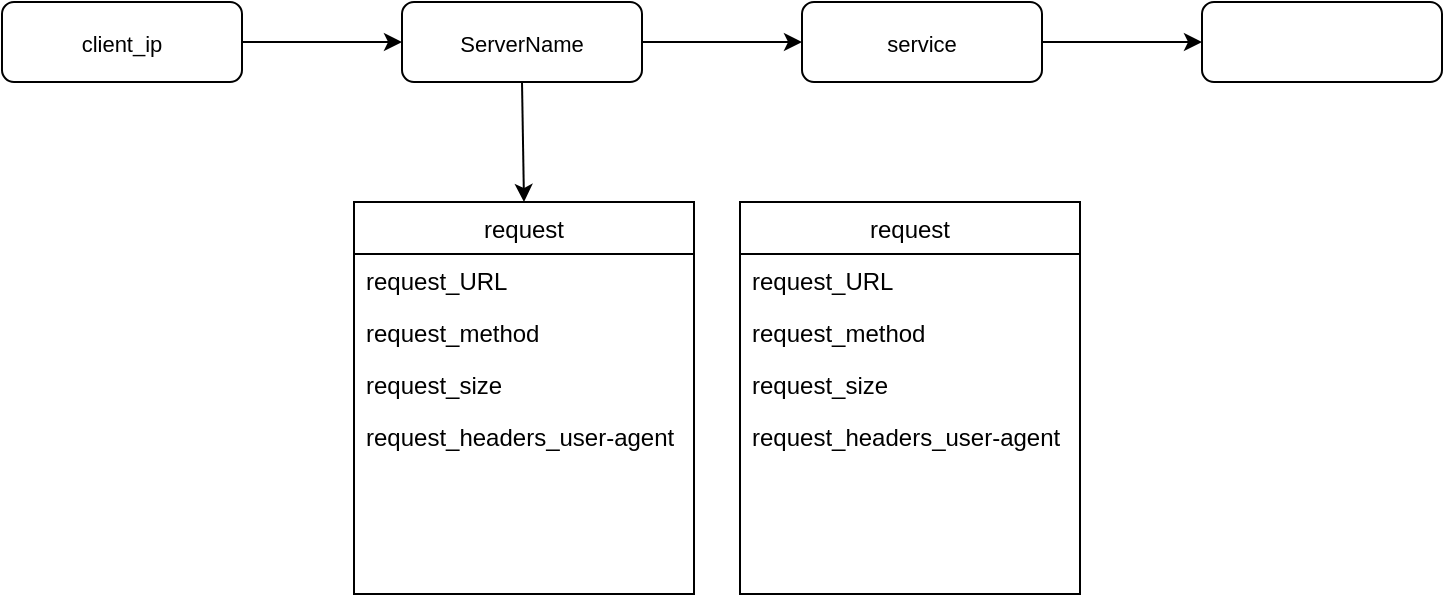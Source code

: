<mxfile version="14.2.6" type="github">
  <diagram id="C5RBs43oDa-KdzZeNtuy" name="Page-1">
    <mxGraphModel dx="1773" dy="511" grid="1" gridSize="10" guides="1" tooltips="1" connect="1" arrows="1" fold="1" page="1" pageScale="1" pageWidth="827" pageHeight="1169" math="0" shadow="0">
      <root>
        <mxCell id="WIyWlLk6GJQsqaUBKTNV-0" />
        <mxCell id="WIyWlLk6GJQsqaUBKTNV-1" parent="WIyWlLk6GJQsqaUBKTNV-0" />
        <mxCell id="ySSIOXjXDZHTsRtR6VPG-1" value="" style="edgeStyle=orthogonalEdgeStyle;rounded=0;orthogonalLoop=1;jettySize=auto;html=1;" edge="1" parent="WIyWlLk6GJQsqaUBKTNV-1" source="WIyWlLk6GJQsqaUBKTNV-3" target="ySSIOXjXDZHTsRtR6VPG-0">
          <mxGeometry relative="1" as="geometry" />
        </mxCell>
        <mxCell id="WIyWlLk6GJQsqaUBKTNV-3" value="&lt;p class=&quot;p1&quot; style=&quot;margin: 0px ; font-stretch: normal ; font-size: 11px ; line-height: normal&quot;&gt;ServerName&lt;/p&gt;" style="rounded=1;whiteSpace=wrap;html=1;fontSize=12;glass=0;strokeWidth=1;shadow=0;" parent="WIyWlLk6GJQsqaUBKTNV-1" vertex="1">
          <mxGeometry x="160" y="80" width="120" height="40" as="geometry" />
        </mxCell>
        <mxCell id="ySSIOXjXDZHTsRtR6VPG-3" value="" style="edgeStyle=orthogonalEdgeStyle;rounded=0;orthogonalLoop=1;jettySize=auto;html=1;" edge="1" parent="WIyWlLk6GJQsqaUBKTNV-1" source="ySSIOXjXDZHTsRtR6VPG-0" target="ySSIOXjXDZHTsRtR6VPG-2">
          <mxGeometry relative="1" as="geometry" />
        </mxCell>
        <mxCell id="ySSIOXjXDZHTsRtR6VPG-0" value="&lt;p class=&quot;p1&quot; style=&quot;margin: 0px ; font-stretch: normal ; font-size: 11px ; line-height: normal&quot;&gt;service&lt;/p&gt;" style="rounded=1;whiteSpace=wrap;html=1;fontSize=12;glass=0;strokeWidth=1;shadow=0;" vertex="1" parent="WIyWlLk6GJQsqaUBKTNV-1">
          <mxGeometry x="360" y="80" width="120" height="40" as="geometry" />
        </mxCell>
        <mxCell id="ySSIOXjXDZHTsRtR6VPG-2" value="&lt;p class=&quot;p1&quot; style=&quot;margin: 0px ; font-stretch: normal ; font-size: 11px ; line-height: normal&quot;&gt;&lt;br&gt;&lt;/p&gt;" style="rounded=1;whiteSpace=wrap;html=1;fontSize=12;glass=0;strokeWidth=1;shadow=0;" vertex="1" parent="WIyWlLk6GJQsqaUBKTNV-1">
          <mxGeometry x="560" y="80" width="120" height="40" as="geometry" />
        </mxCell>
        <mxCell id="ySSIOXjXDZHTsRtR6VPG-6" value="" style="edgeStyle=orthogonalEdgeStyle;rounded=0;orthogonalLoop=1;jettySize=auto;html=1;" edge="1" parent="WIyWlLk6GJQsqaUBKTNV-1" source="ySSIOXjXDZHTsRtR6VPG-4" target="WIyWlLk6GJQsqaUBKTNV-3">
          <mxGeometry relative="1" as="geometry" />
        </mxCell>
        <mxCell id="ySSIOXjXDZHTsRtR6VPG-4" value="&lt;p class=&quot;p1&quot; style=&quot;margin: 0px ; font-stretch: normal ; font-size: 11px ; line-height: normal&quot;&gt;client_ip&lt;/p&gt;" style="rounded=1;whiteSpace=wrap;html=1;fontSize=12;glass=0;strokeWidth=1;shadow=0;" vertex="1" parent="WIyWlLk6GJQsqaUBKTNV-1">
          <mxGeometry x="-40" y="80" width="120" height="40" as="geometry" />
        </mxCell>
        <mxCell id="ySSIOXjXDZHTsRtR6VPG-14" value="request" style="swimlane;fontStyle=0;childLayout=stackLayout;horizontal=1;startSize=26;fillColor=none;horizontalStack=0;resizeParent=1;resizeParentMax=0;resizeLast=0;collapsible=1;marginBottom=0;" vertex="1" parent="WIyWlLk6GJQsqaUBKTNV-1">
          <mxGeometry x="136" y="180" width="170" height="196" as="geometry" />
        </mxCell>
        <mxCell id="ySSIOXjXDZHTsRtR6VPG-15" value="request_URL" style="text;strokeColor=none;fillColor=none;align=left;verticalAlign=top;spacingLeft=4;spacingRight=4;overflow=hidden;rotatable=0;points=[[0,0.5],[1,0.5]];portConstraint=eastwest;" vertex="1" parent="ySSIOXjXDZHTsRtR6VPG-14">
          <mxGeometry y="26" width="170" height="26" as="geometry" />
        </mxCell>
        <mxCell id="ySSIOXjXDZHTsRtR6VPG-16" value="request_method" style="text;strokeColor=none;fillColor=none;align=left;verticalAlign=top;spacingLeft=4;spacingRight=4;overflow=hidden;rotatable=0;points=[[0,0.5],[1,0.5]];portConstraint=eastwest;" vertex="1" parent="ySSIOXjXDZHTsRtR6VPG-14">
          <mxGeometry y="52" width="170" height="26" as="geometry" />
        </mxCell>
        <mxCell id="ySSIOXjXDZHTsRtR6VPG-19" value="request_size" style="text;strokeColor=none;fillColor=none;align=left;verticalAlign=top;spacingLeft=4;spacingRight=4;overflow=hidden;rotatable=0;points=[[0,0.5],[1,0.5]];portConstraint=eastwest;" vertex="1" parent="ySSIOXjXDZHTsRtR6VPG-14">
          <mxGeometry y="78" width="170" height="26" as="geometry" />
        </mxCell>
        <mxCell id="ySSIOXjXDZHTsRtR6VPG-17" value="request_headers_user-agent" style="text;strokeColor=none;fillColor=none;align=left;verticalAlign=top;spacingLeft=4;spacingRight=4;overflow=hidden;rotatable=0;points=[[0,0.5],[1,0.5]];portConstraint=eastwest;" vertex="1" parent="ySSIOXjXDZHTsRtR6VPG-14">
          <mxGeometry y="104" width="170" height="92" as="geometry" />
        </mxCell>
        <mxCell id="ySSIOXjXDZHTsRtR6VPG-20" value="" style="endArrow=classic;html=1;exitX=0.5;exitY=1;exitDx=0;exitDy=0;entryX=0.5;entryY=0;entryDx=0;entryDy=0;" edge="1" parent="WIyWlLk6GJQsqaUBKTNV-1" source="WIyWlLk6GJQsqaUBKTNV-3" target="ySSIOXjXDZHTsRtR6VPG-14">
          <mxGeometry width="50" height="50" relative="1" as="geometry">
            <mxPoint x="390" y="200" as="sourcePoint" />
            <mxPoint x="440" y="150" as="targetPoint" />
          </mxGeometry>
        </mxCell>
        <mxCell id="ySSIOXjXDZHTsRtR6VPG-21" value="request" style="swimlane;fontStyle=0;childLayout=stackLayout;horizontal=1;startSize=26;fillColor=none;horizontalStack=0;resizeParent=1;resizeParentMax=0;resizeLast=0;collapsible=1;marginBottom=0;" vertex="1" parent="WIyWlLk6GJQsqaUBKTNV-1">
          <mxGeometry x="329" y="180" width="170" height="196" as="geometry" />
        </mxCell>
        <mxCell id="ySSIOXjXDZHTsRtR6VPG-22" value="request_URL" style="text;strokeColor=none;fillColor=none;align=left;verticalAlign=top;spacingLeft=4;spacingRight=4;overflow=hidden;rotatable=0;points=[[0,0.5],[1,0.5]];portConstraint=eastwest;" vertex="1" parent="ySSIOXjXDZHTsRtR6VPG-21">
          <mxGeometry y="26" width="170" height="26" as="geometry" />
        </mxCell>
        <mxCell id="ySSIOXjXDZHTsRtR6VPG-23" value="request_method" style="text;strokeColor=none;fillColor=none;align=left;verticalAlign=top;spacingLeft=4;spacingRight=4;overflow=hidden;rotatable=0;points=[[0,0.5],[1,0.5]];portConstraint=eastwest;" vertex="1" parent="ySSIOXjXDZHTsRtR6VPG-21">
          <mxGeometry y="52" width="170" height="26" as="geometry" />
        </mxCell>
        <mxCell id="ySSIOXjXDZHTsRtR6VPG-24" value="request_size" style="text;strokeColor=none;fillColor=none;align=left;verticalAlign=top;spacingLeft=4;spacingRight=4;overflow=hidden;rotatable=0;points=[[0,0.5],[1,0.5]];portConstraint=eastwest;" vertex="1" parent="ySSIOXjXDZHTsRtR6VPG-21">
          <mxGeometry y="78" width="170" height="26" as="geometry" />
        </mxCell>
        <mxCell id="ySSIOXjXDZHTsRtR6VPG-25" value="request_headers_user-agent" style="text;strokeColor=none;fillColor=none;align=left;verticalAlign=top;spacingLeft=4;spacingRight=4;overflow=hidden;rotatable=0;points=[[0,0.5],[1,0.5]];portConstraint=eastwest;" vertex="1" parent="ySSIOXjXDZHTsRtR6VPG-21">
          <mxGeometry y="104" width="170" height="92" as="geometry" />
        </mxCell>
      </root>
    </mxGraphModel>
  </diagram>
</mxfile>
